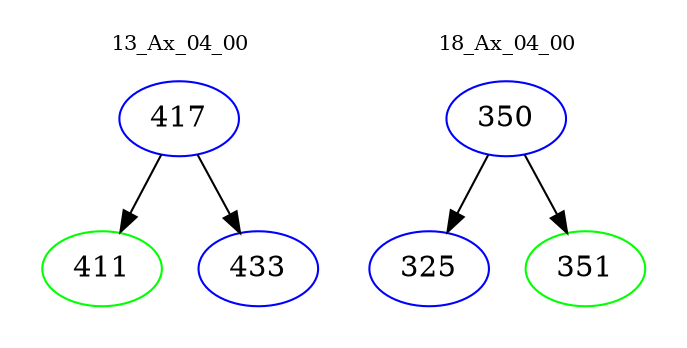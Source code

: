 digraph{
subgraph cluster_0 {
color = white
label = "13_Ax_04_00";
fontsize=10;
T0_417 [label="417", color="blue"]
T0_417 -> T0_411 [color="black"]
T0_411 [label="411", color="green"]
T0_417 -> T0_433 [color="black"]
T0_433 [label="433", color="blue"]
}
subgraph cluster_1 {
color = white
label = "18_Ax_04_00";
fontsize=10;
T1_350 [label="350", color="blue"]
T1_350 -> T1_325 [color="black"]
T1_325 [label="325", color="blue"]
T1_350 -> T1_351 [color="black"]
T1_351 [label="351", color="green"]
}
}
